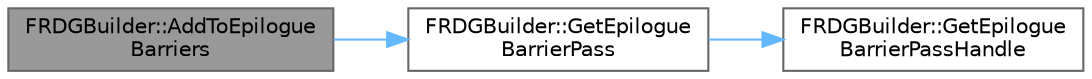 digraph "FRDGBuilder::AddToEpilogueBarriers"
{
 // INTERACTIVE_SVG=YES
 // LATEX_PDF_SIZE
  bgcolor="transparent";
  edge [fontname=Helvetica,fontsize=10,labelfontname=Helvetica,labelfontsize=10];
  node [fontname=Helvetica,fontsize=10,shape=box,height=0.2,width=0.4];
  rankdir="LR";
  Node1 [id="Node000001",label="FRDGBuilder::AddToEpilogue\lBarriers",height=0.2,width=0.4,color="gray40", fillcolor="grey60", style="filled", fontcolor="black",tooltip="Utility function to add an immediate barrier dependency in the epilogue of the provided pass."];
  Node1 -> Node2 [id="edge1_Node000001_Node000002",color="steelblue1",style="solid",tooltip=" "];
  Node2 [id="Node000002",label="FRDGBuilder::GetEpilogue\lBarrierPass",height=0.2,width=0.4,color="grey40", fillcolor="white", style="filled",URL="$d5/dac/classFRDGBuilder.html#a54edc8ab6f065083f81c32bf1db47e9d",tooltip=" "];
  Node2 -> Node3 [id="edge2_Node000002_Node000003",color="steelblue1",style="solid",tooltip=" "];
  Node3 [id="Node000003",label="FRDGBuilder::GetEpilogue\lBarrierPassHandle",height=0.2,width=0.4,color="grey40", fillcolor="white", style="filled",URL="$d5/dac/classFRDGBuilder.html#a6ae46019c25a0e67648d52d284b31a96",tooltip="Prologue and Epilogue barrier passes are used to plan transitions around RHI render pass merging,..."];
}
